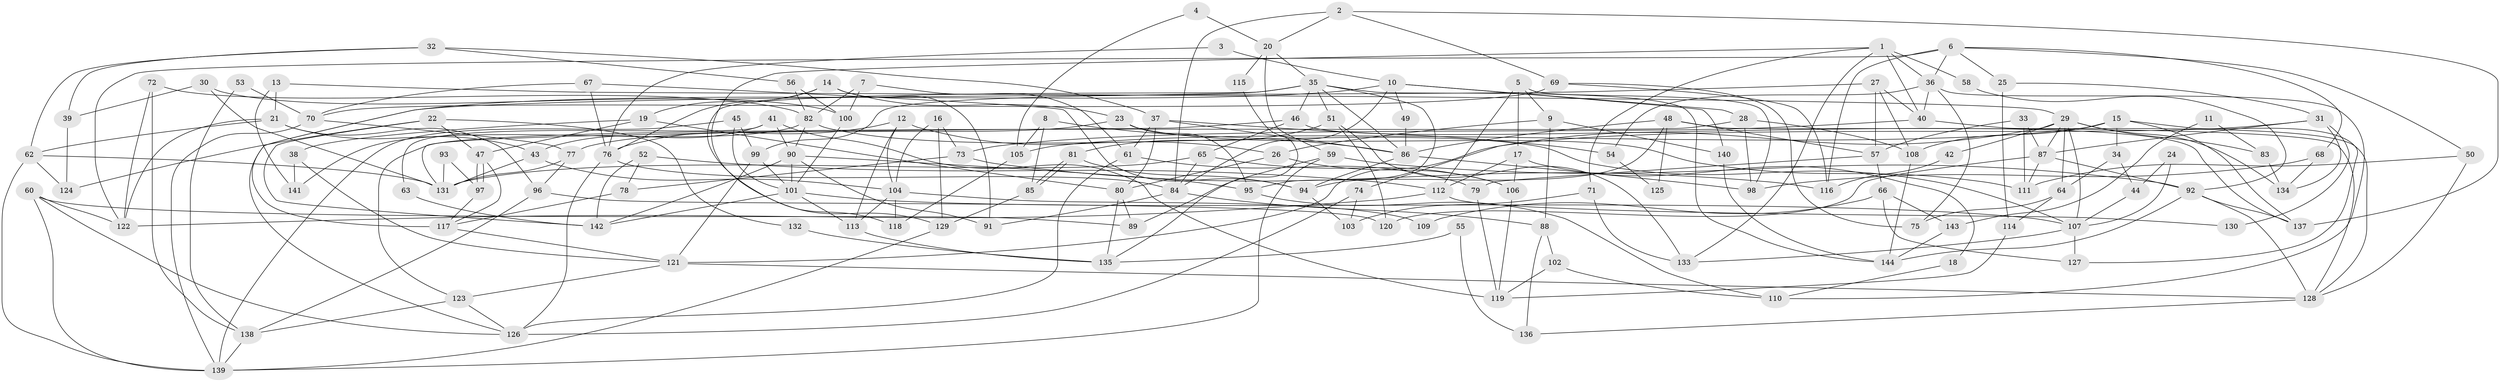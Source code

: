 // Generated by graph-tools (version 1.1) at 2025/15/03/09/25 04:15:15]
// undirected, 144 vertices, 288 edges
graph export_dot {
graph [start="1"]
  node [color=gray90,style=filled];
  1;
  2;
  3;
  4;
  5;
  6;
  7;
  8;
  9;
  10;
  11;
  12;
  13;
  14;
  15;
  16;
  17;
  18;
  19;
  20;
  21;
  22;
  23;
  24;
  25;
  26;
  27;
  28;
  29;
  30;
  31;
  32;
  33;
  34;
  35;
  36;
  37;
  38;
  39;
  40;
  41;
  42;
  43;
  44;
  45;
  46;
  47;
  48;
  49;
  50;
  51;
  52;
  53;
  54;
  55;
  56;
  57;
  58;
  59;
  60;
  61;
  62;
  63;
  64;
  65;
  66;
  67;
  68;
  69;
  70;
  71;
  72;
  73;
  74;
  75;
  76;
  77;
  78;
  79;
  80;
  81;
  82;
  83;
  84;
  85;
  86;
  87;
  88;
  89;
  90;
  91;
  92;
  93;
  94;
  95;
  96;
  97;
  98;
  99;
  100;
  101;
  102;
  103;
  104;
  105;
  106;
  107;
  108;
  109;
  110;
  111;
  112;
  113;
  114;
  115;
  116;
  117;
  118;
  119;
  120;
  121;
  122;
  123;
  124;
  125;
  126;
  127;
  128;
  129;
  130;
  131;
  132;
  133;
  134;
  135;
  136;
  137;
  138;
  139;
  140;
  141;
  142;
  143;
  144;
  1 -- 129;
  1 -- 40;
  1 -- 36;
  1 -- 58;
  1 -- 71;
  1 -- 133;
  2 -- 84;
  2 -- 20;
  2 -- 69;
  2 -- 137;
  3 -- 76;
  3 -- 10;
  4 -- 20;
  4 -- 105;
  5 -- 112;
  5 -- 98;
  5 -- 9;
  5 -- 17;
  6 -- 36;
  6 -- 116;
  6 -- 25;
  6 -- 50;
  6 -- 68;
  6 -- 122;
  7 -- 82;
  7 -- 61;
  7 -- 100;
  8 -- 105;
  8 -- 86;
  8 -- 85;
  9 -- 26;
  9 -- 88;
  9 -- 140;
  10 -- 140;
  10 -- 84;
  10 -- 28;
  10 -- 49;
  10 -- 117;
  11 -- 83;
  11 -- 143;
  12 -- 26;
  12 -- 104;
  12 -- 76;
  12 -- 113;
  13 -- 29;
  13 -- 141;
  13 -- 21;
  14 -- 76;
  14 -- 23;
  14 -- 19;
  14 -- 91;
  15 -- 108;
  15 -- 137;
  15 -- 34;
  15 -- 105;
  15 -- 127;
  16 -- 129;
  16 -- 104;
  16 -- 73;
  17 -- 112;
  17 -- 18;
  17 -- 106;
  18 -- 110;
  19 -- 47;
  19 -- 38;
  19 -- 80;
  20 -- 59;
  20 -- 35;
  20 -- 115;
  21 -- 43;
  21 -- 62;
  21 -- 96;
  21 -- 122;
  22 -- 47;
  22 -- 124;
  22 -- 132;
  22 -- 142;
  23 -- 77;
  23 -- 95;
  23 -- 111;
  24 -- 44;
  24 -- 107;
  25 -- 31;
  25 -- 114;
  26 -- 80;
  26 -- 106;
  27 -- 108;
  27 -- 40;
  27 -- 57;
  27 -- 126;
  28 -- 123;
  28 -- 98;
  28 -- 108;
  29 -- 134;
  29 -- 87;
  29 -- 42;
  29 -- 64;
  29 -- 74;
  29 -- 83;
  29 -- 107;
  30 -- 131;
  30 -- 100;
  30 -- 39;
  31 -- 121;
  31 -- 87;
  31 -- 130;
  31 -- 134;
  32 -- 56;
  32 -- 62;
  32 -- 37;
  32 -- 39;
  33 -- 111;
  33 -- 87;
  33 -- 57;
  34 -- 64;
  34 -- 44;
  35 -- 46;
  35 -- 86;
  35 -- 51;
  35 -- 95;
  35 -- 99;
  35 -- 118;
  35 -- 144;
  36 -- 110;
  36 -- 40;
  36 -- 54;
  36 -- 75;
  37 -- 80;
  37 -- 54;
  37 -- 61;
  37 -- 86;
  38 -- 121;
  38 -- 141;
  39 -- 124;
  40 -- 128;
  40 -- 73;
  41 -- 119;
  41 -- 90;
  41 -- 43;
  41 -- 63;
  42 -- 116;
  43 -- 131;
  43 -- 104;
  44 -- 107;
  45 -- 139;
  45 -- 101;
  45 -- 99;
  46 -- 137;
  46 -- 65;
  46 -- 131;
  47 -- 117;
  47 -- 97;
  47 -- 97;
  48 -- 57;
  48 -- 94;
  48 -- 86;
  48 -- 125;
  48 -- 128;
  49 -- 86;
  50 -- 128;
  50 -- 111;
  51 -- 133;
  51 -- 81;
  51 -- 120;
  52 -- 78;
  52 -- 142;
  52 -- 112;
  53 -- 138;
  53 -- 70;
  54 -- 125;
  55 -- 136;
  55 -- 135;
  56 -- 100;
  56 -- 82;
  57 -- 66;
  57 -- 79;
  58 -- 92;
  59 -- 139;
  59 -- 92;
  59 -- 89;
  60 -- 122;
  60 -- 126;
  60 -- 89;
  60 -- 139;
  61 -- 126;
  61 -- 79;
  62 -- 139;
  62 -- 124;
  62 -- 131;
  63 -- 142;
  64 -- 75;
  64 -- 114;
  65 -- 131;
  65 -- 106;
  65 -- 84;
  66 -- 127;
  66 -- 109;
  66 -- 143;
  67 -- 94;
  67 -- 76;
  67 -- 70;
  68 -- 98;
  68 -- 134;
  69 -- 70;
  69 -- 75;
  69 -- 116;
  70 -- 77;
  70 -- 139;
  71 -- 103;
  71 -- 133;
  72 -- 82;
  72 -- 122;
  72 -- 138;
  73 -- 78;
  73 -- 116;
  74 -- 126;
  74 -- 103;
  76 -- 84;
  76 -- 126;
  77 -- 96;
  77 -- 131;
  78 -- 117;
  79 -- 119;
  80 -- 89;
  80 -- 135;
  81 -- 85;
  81 -- 85;
  81 -- 94;
  82 -- 90;
  82 -- 107;
  82 -- 141;
  83 -- 134;
  84 -- 91;
  84 -- 88;
  85 -- 129;
  86 -- 94;
  86 -- 98;
  87 -- 120;
  87 -- 111;
  87 -- 92;
  88 -- 102;
  88 -- 136;
  90 -- 142;
  90 -- 101;
  90 -- 91;
  90 -- 95;
  92 -- 128;
  92 -- 137;
  92 -- 144;
  93 -- 97;
  93 -- 131;
  94 -- 103;
  95 -- 110;
  96 -- 138;
  96 -- 120;
  97 -- 117;
  99 -- 101;
  99 -- 121;
  100 -- 101;
  101 -- 107;
  101 -- 113;
  101 -- 142;
  102 -- 119;
  102 -- 110;
  104 -- 113;
  104 -- 109;
  104 -- 118;
  105 -- 118;
  106 -- 119;
  107 -- 133;
  107 -- 127;
  108 -- 144;
  112 -- 122;
  112 -- 130;
  113 -- 135;
  114 -- 119;
  115 -- 135;
  117 -- 121;
  121 -- 123;
  121 -- 128;
  123 -- 138;
  123 -- 126;
  128 -- 136;
  129 -- 139;
  132 -- 135;
  138 -- 139;
  140 -- 144;
  143 -- 144;
}
